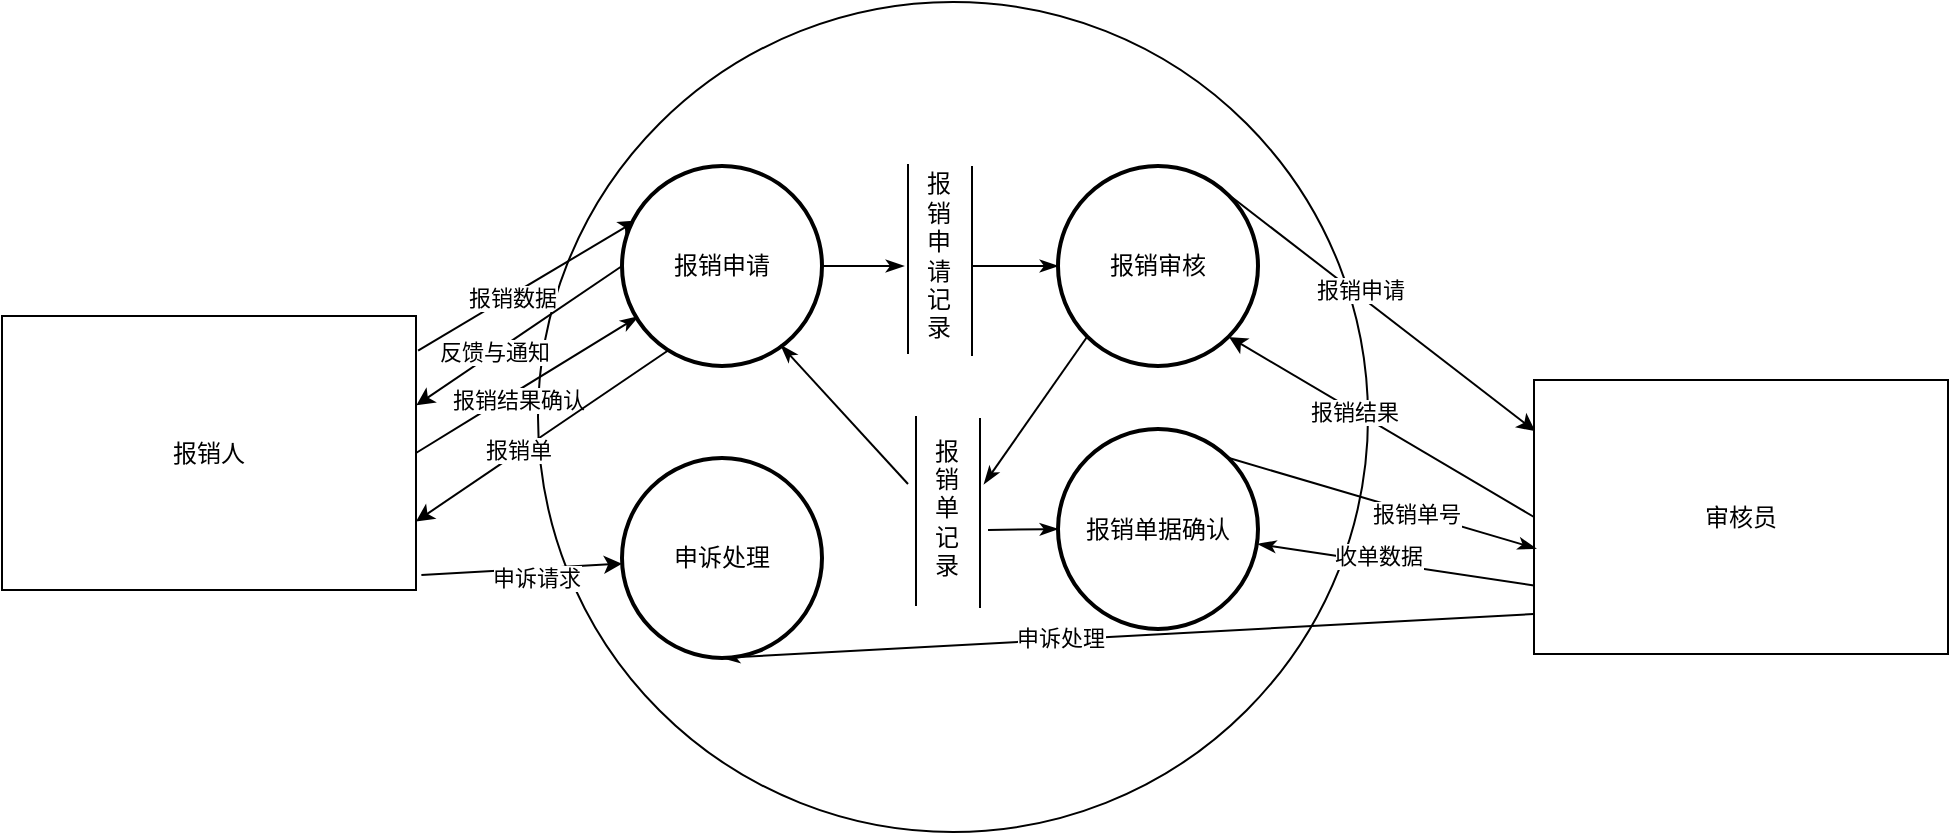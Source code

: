 <mxfile version="13.9.9" type="device"><diagram id="E2iNgUz9JUDjkX2F6IB1" name="第 1 页"><mxGraphModel dx="1024" dy="592" grid="0" gridSize="10" guides="1" tooltips="1" connect="1" arrows="1" fold="1" page="1" pageScale="1" pageWidth="1169" pageHeight="827" math="0" shadow="0"><root><mxCell id="0"/><mxCell id="1" parent="0"/><mxCell id="HJanupWt4bjnlFfHabWF-11" value="" style="ellipse;whiteSpace=wrap;html=1;aspect=fixed;" vertex="1" parent="1"><mxGeometry x="325" y="219" width="415" height="415" as="geometry"/></mxCell><mxCell id="HJanupWt4bjnlFfHabWF-1" style="rounded=0;orthogonalLoop=1;jettySize=auto;html=1;exitX=1.005;exitY=0.126;exitDx=0;exitDy=0;exitPerimeter=0;entryX=0.074;entryY=0.272;entryDx=0;entryDy=0;entryPerimeter=0;" edge="1" parent="1" source="HJanupWt4bjnlFfHabWF-14" target="HJanupWt4bjnlFfHabWF-44"><mxGeometry relative="1" as="geometry"><mxPoint x="191" y="314" as="sourcePoint"/><mxPoint x="285" y="239" as="targetPoint"/></mxGeometry></mxCell><mxCell id="HJanupWt4bjnlFfHabWF-2" value="报销数据" style="edgeLabel;html=1;align=center;verticalAlign=middle;resizable=0;points=[];" vertex="1" connectable="0" parent="HJanupWt4bjnlFfHabWF-1"><mxGeometry x="-0.16" y="-1" relative="1" as="geometry"><mxPoint as="offset"/></mxGeometry></mxCell><mxCell id="HJanupWt4bjnlFfHabWF-3" style="edgeStyle=none;rounded=0;orthogonalLoop=1;jettySize=auto;html=1;exitX=1;exitY=0.5;exitDx=0;exitDy=0;startArrow=none;startFill=0;endArrow=classicThin;endFill=1;entryX=0.082;entryY=0.752;entryDx=0;entryDy=0;entryPerimeter=0;" edge="1" parent="1" source="HJanupWt4bjnlFfHabWF-14" target="HJanupWt4bjnlFfHabWF-44"><mxGeometry relative="1" as="geometry"><mxPoint x="374" y="370" as="targetPoint"/></mxGeometry></mxCell><mxCell id="HJanupWt4bjnlFfHabWF-4" value="报销结果确认" style="edgeLabel;html=1;align=center;verticalAlign=middle;resizable=0;points=[];" vertex="1" connectable="0" parent="HJanupWt4bjnlFfHabWF-3"><mxGeometry x="-0.12" y="-4" relative="1" as="geometry"><mxPoint as="offset"/></mxGeometry></mxCell><mxCell id="HJanupWt4bjnlFfHabWF-5" style="edgeStyle=none;rounded=0;orthogonalLoop=1;jettySize=auto;html=1;entryX=1;entryY=0.75;entryDx=0;entryDy=0;exitX=0.234;exitY=0.92;exitDx=0;exitDy=0;exitPerimeter=0;" edge="1" parent="1" source="HJanupWt4bjnlFfHabWF-44" target="HJanupWt4bjnlFfHabWF-14"><mxGeometry relative="1" as="geometry"><mxPoint x="406" y="450" as="sourcePoint"/></mxGeometry></mxCell><mxCell id="HJanupWt4bjnlFfHabWF-6" value="报销单" style="edgeLabel;html=1;align=center;verticalAlign=middle;resizable=0;points=[];" vertex="1" connectable="0" parent="HJanupWt4bjnlFfHabWF-5"><mxGeometry x="0.187" y="-1" relative="1" as="geometry"><mxPoint as="offset"/></mxGeometry></mxCell><mxCell id="HJanupWt4bjnlFfHabWF-7" style="edgeStyle=none;rounded=0;orthogonalLoop=1;jettySize=auto;html=1;exitX=0.855;exitY=0.145;exitDx=0;exitDy=0;entryX=0.003;entryY=0.187;entryDx=0;entryDy=0;exitPerimeter=0;entryPerimeter=0;" edge="1" parent="1" source="HJanupWt4bjnlFfHabWF-46" target="HJanupWt4bjnlFfHabWF-19"><mxGeometry relative="1" as="geometry"><mxPoint x="717.57" y="372.028" as="sourcePoint"/></mxGeometry></mxCell><mxCell id="HJanupWt4bjnlFfHabWF-8" value="报销申请" style="edgeLabel;html=1;align=center;verticalAlign=middle;resizable=0;points=[];" vertex="1" connectable="0" parent="HJanupWt4bjnlFfHabWF-7"><mxGeometry x="-0.169" y="3" relative="1" as="geometry"><mxPoint as="offset"/></mxGeometry></mxCell><mxCell id="HJanupWt4bjnlFfHabWF-9" style="edgeStyle=none;rounded=0;orthogonalLoop=1;jettySize=auto;html=1;exitX=0.5;exitY=1;exitDx=0;exitDy=0;exitPerimeter=0;entryX=0.01;entryY=0.853;entryDx=0;entryDy=0;entryPerimeter=0;endArrow=none;endFill=0;startArrow=classicThin;startFill=1;" edge="1" parent="1" source="HJanupWt4bjnlFfHabWF-45" target="HJanupWt4bjnlFfHabWF-19"><mxGeometry relative="1" as="geometry"><mxPoint x="712.002" y="461.692" as="sourcePoint"/><mxPoint x="890.77" y="461" as="targetPoint"/></mxGeometry></mxCell><mxCell id="HJanupWt4bjnlFfHabWF-10" value="申诉处理" style="edgeLabel;html=1;align=center;verticalAlign=middle;resizable=0;points=[];" vertex="1" connectable="0" parent="HJanupWt4bjnlFfHabWF-9"><mxGeometry x="-0.17" y="1" relative="1" as="geometry"><mxPoint as="offset"/></mxGeometry></mxCell><mxCell id="HJanupWt4bjnlFfHabWF-12" style="edgeStyle=none;rounded=0;orthogonalLoop=1;jettySize=auto;html=1;exitX=1.013;exitY=0.945;exitDx=0;exitDy=0;exitPerimeter=0;" edge="1" parent="1" source="HJanupWt4bjnlFfHabWF-14" target="HJanupWt4bjnlFfHabWF-45"><mxGeometry relative="1" as="geometry"><mxPoint x="394" y="478" as="targetPoint"/></mxGeometry></mxCell><mxCell id="HJanupWt4bjnlFfHabWF-13" value="申诉请求" style="edgeLabel;html=1;align=center;verticalAlign=middle;resizable=0;points=[];" vertex="1" connectable="0" parent="HJanupWt4bjnlFfHabWF-12"><mxGeometry x="0.12" y="-4" relative="1" as="geometry"><mxPoint as="offset"/></mxGeometry></mxCell><mxCell id="HJanupWt4bjnlFfHabWF-14" value="报销人" style="rounded=0;whiteSpace=wrap;html=1;" vertex="1" parent="1"><mxGeometry x="57" y="376" width="207" height="137" as="geometry"/></mxCell><mxCell id="HJanupWt4bjnlFfHabWF-15" style="edgeStyle=none;rounded=0;orthogonalLoop=1;jettySize=auto;html=1;entryX=1.001;entryY=0.326;entryDx=0;entryDy=0;entryPerimeter=0;exitX=0;exitY=0.5;exitDx=0;exitDy=0;exitPerimeter=0;" edge="1" parent="1" source="HJanupWt4bjnlFfHabWF-44" target="HJanupWt4bjnlFfHabWF-14"><mxGeometry relative="1" as="geometry"><mxPoint x="410" y="392" as="sourcePoint"/><mxPoint x="226" y="227" as="targetPoint"/></mxGeometry></mxCell><mxCell id="HJanupWt4bjnlFfHabWF-16" value="反馈与通知" style="edgeLabel;html=1;align=center;verticalAlign=middle;resizable=0;points=[];" vertex="1" connectable="0" parent="HJanupWt4bjnlFfHabWF-15"><mxGeometry x="0.236" y="-2" relative="1" as="geometry"><mxPoint y="1" as="offset"/></mxGeometry></mxCell><mxCell id="HJanupWt4bjnlFfHabWF-17" style="edgeStyle=none;rounded=0;orthogonalLoop=1;jettySize=auto;html=1;exitX=0;exitY=0.5;exitDx=0;exitDy=0;entryX=0.855;entryY=0.855;entryDx=0;entryDy=0;entryPerimeter=0;" edge="1" parent="1" source="HJanupWt4bjnlFfHabWF-19" target="HJanupWt4bjnlFfHabWF-46"><mxGeometry relative="1" as="geometry"><mxPoint x="725.25" y="413.5" as="targetPoint"/></mxGeometry></mxCell><mxCell id="HJanupWt4bjnlFfHabWF-18" value="报销结果" style="edgeLabel;html=1;align=center;verticalAlign=middle;resizable=0;points=[];" vertex="1" connectable="0" parent="HJanupWt4bjnlFfHabWF-17"><mxGeometry x="0.179" relative="1" as="geometry"><mxPoint as="offset"/></mxGeometry></mxCell><mxCell id="HJanupWt4bjnlFfHabWF-72" style="edgeStyle=none;rounded=0;orthogonalLoop=1;jettySize=auto;html=1;exitX=0;exitY=0.75;exitDx=0;exitDy=0;startArrow=none;startFill=0;endArrow=classicThin;endFill=1;" edge="1" parent="1" source="HJanupWt4bjnlFfHabWF-19" target="HJanupWt4bjnlFfHabWF-47"><mxGeometry relative="1" as="geometry"/></mxCell><mxCell id="HJanupWt4bjnlFfHabWF-74" value="收单数据" style="edgeLabel;html=1;align=center;verticalAlign=middle;resizable=0;points=[];" vertex="1" connectable="0" parent="HJanupWt4bjnlFfHabWF-72"><mxGeometry x="0.146" y="-3" relative="1" as="geometry"><mxPoint as="offset"/></mxGeometry></mxCell><mxCell id="HJanupWt4bjnlFfHabWF-19" value="审核员" style="rounded=0;whiteSpace=wrap;html=1;" vertex="1" parent="1"><mxGeometry x="823" y="408" width="207" height="137" as="geometry"/></mxCell><mxCell id="HJanupWt4bjnlFfHabWF-20" style="edgeStyle=none;rounded=0;orthogonalLoop=1;jettySize=auto;html=1;exitX=0;exitY=0.5;exitDx=0;exitDy=0;startArrow=classicThin;startFill=1;endArrow=none;endFill=0;" edge="1" parent="1"><mxGeometry relative="1" as="geometry"><mxPoint x="289" y="418.5" as="sourcePoint"/><mxPoint x="289" y="418.5" as="targetPoint"/></mxGeometry></mxCell><mxCell id="HJanupWt4bjnlFfHabWF-65" style="rounded=0;orthogonalLoop=1;jettySize=auto;html=1;exitX=1;exitY=0.5;exitDx=0;exitDy=0;exitPerimeter=0;startArrow=none;startFill=0;endArrow=classicThin;endFill=1;" edge="1" parent="1" source="HJanupWt4bjnlFfHabWF-44"><mxGeometry relative="1" as="geometry"><mxPoint x="508" y="351" as="targetPoint"/></mxGeometry></mxCell><mxCell id="HJanupWt4bjnlFfHabWF-44" value="报销申请" style="strokeWidth=2;html=1;shape=mxgraph.flowchart.start_2;whiteSpace=wrap;" vertex="1" parent="1"><mxGeometry x="367" y="301" width="100" height="100" as="geometry"/></mxCell><mxCell id="HJanupWt4bjnlFfHabWF-45" value="申诉处理" style="strokeWidth=2;html=1;shape=mxgraph.flowchart.start_2;whiteSpace=wrap;" vertex="1" parent="1"><mxGeometry x="367" y="447" width="100" height="100" as="geometry"/></mxCell><mxCell id="HJanupWt4bjnlFfHabWF-67" style="edgeStyle=none;rounded=0;orthogonalLoop=1;jettySize=auto;html=1;exitX=0;exitY=0.5;exitDx=0;exitDy=0;exitPerimeter=0;startArrow=classicThin;startFill=1;endArrow=none;endFill=0;" edge="1" parent="1" source="HJanupWt4bjnlFfHabWF-46"><mxGeometry relative="1" as="geometry"><mxPoint x="542.4" y="351" as="targetPoint"/></mxGeometry></mxCell><mxCell id="HJanupWt4bjnlFfHabWF-68" style="edgeStyle=none;rounded=0;orthogonalLoop=1;jettySize=auto;html=1;exitX=0.145;exitY=0.855;exitDx=0;exitDy=0;exitPerimeter=0;startArrow=none;startFill=0;endArrow=classicThin;endFill=1;" edge="1" parent="1" source="HJanupWt4bjnlFfHabWF-46"><mxGeometry relative="1" as="geometry"><mxPoint x="548" y="460" as="targetPoint"/></mxGeometry></mxCell><mxCell id="HJanupWt4bjnlFfHabWF-46" value="报销审核" style="strokeWidth=2;html=1;shape=mxgraph.flowchart.start_2;whiteSpace=wrap;" vertex="1" parent="1"><mxGeometry x="585" y="301" width="100" height="100" as="geometry"/></mxCell><mxCell id="HJanupWt4bjnlFfHabWF-71" style="edgeStyle=none;rounded=0;orthogonalLoop=1;jettySize=auto;html=1;exitX=0.855;exitY=0.145;exitDx=0;exitDy=0;exitPerimeter=0;entryX=0.005;entryY=0.615;entryDx=0;entryDy=0;entryPerimeter=0;startArrow=none;startFill=0;endArrow=classicThin;endFill=1;" edge="1" parent="1" source="HJanupWt4bjnlFfHabWF-47" target="HJanupWt4bjnlFfHabWF-19"><mxGeometry relative="1" as="geometry"/></mxCell><mxCell id="HJanupWt4bjnlFfHabWF-73" value="报销单号" style="edgeLabel;html=1;align=center;verticalAlign=middle;resizable=0;points=[];" vertex="1" connectable="0" parent="HJanupWt4bjnlFfHabWF-71"><mxGeometry x="0.211" relative="1" as="geometry"><mxPoint as="offset"/></mxGeometry></mxCell><mxCell id="HJanupWt4bjnlFfHabWF-47" value="报销单据确认" style="strokeWidth=2;html=1;shape=mxgraph.flowchart.start_2;whiteSpace=wrap;" vertex="1" parent="1"><mxGeometry x="585" y="432.5" width="100" height="100" as="geometry"/></mxCell><mxCell id="HJanupWt4bjnlFfHabWF-58" value="" style="group" vertex="1" connectable="0" parent="1"><mxGeometry x="510" y="300" width="32" height="96" as="geometry"/></mxCell><mxCell id="HJanupWt4bjnlFfHabWF-56" value="报&lt;br&gt;销&lt;br&gt;申&lt;br&gt;请&lt;br&gt;记&lt;br&gt;录" style="text;html=1;align=center;verticalAlign=middle;resizable=0;points=[];autosize=1;" vertex="1" parent="HJanupWt4bjnlFfHabWF-58"><mxGeometry x="4" y="3" width="22" height="86" as="geometry"/></mxCell><mxCell id="HJanupWt4bjnlFfHabWF-52" value="" style="endArrow=none;html=1;" edge="1" parent="HJanupWt4bjnlFfHabWF-58"><mxGeometry x="-47" y="36" width="50" height="50" as="geometry"><mxPoint x="32" y="96" as="sourcePoint"/><mxPoint x="32" y="1" as="targetPoint"/></mxGeometry></mxCell><mxCell id="HJanupWt4bjnlFfHabWF-57" value="" style="endArrow=none;html=1;" edge="1" parent="HJanupWt4bjnlFfHabWF-58"><mxGeometry x="-79" y="35" width="50" height="50" as="geometry"><mxPoint y="95" as="sourcePoint"/><mxPoint as="targetPoint"/></mxGeometry></mxCell><mxCell id="HJanupWt4bjnlFfHabWF-59" value="" style="group" vertex="1" connectable="0" parent="1"><mxGeometry x="514" y="426" width="32" height="96" as="geometry"/></mxCell><mxCell id="HJanupWt4bjnlFfHabWF-60" value="报&lt;br&gt;销&lt;br&gt;单&lt;br&gt;记&lt;br&gt;录" style="text;html=1;align=center;verticalAlign=middle;resizable=0;points=[];autosize=1;" vertex="1" parent="HJanupWt4bjnlFfHabWF-59"><mxGeometry x="4" y="10" width="22" height="72" as="geometry"/></mxCell><mxCell id="HJanupWt4bjnlFfHabWF-61" value="" style="endArrow=none;html=1;" edge="1" parent="HJanupWt4bjnlFfHabWF-59"><mxGeometry x="-47" y="36" width="50" height="50" as="geometry"><mxPoint x="32" y="96" as="sourcePoint"/><mxPoint x="32" y="1" as="targetPoint"/></mxGeometry></mxCell><mxCell id="HJanupWt4bjnlFfHabWF-62" value="" style="endArrow=none;html=1;" edge="1" parent="HJanupWt4bjnlFfHabWF-59"><mxGeometry x="-79" y="35" width="50" height="50" as="geometry"><mxPoint y="95" as="sourcePoint"/><mxPoint as="targetPoint"/></mxGeometry></mxCell><mxCell id="HJanupWt4bjnlFfHabWF-69" style="edgeStyle=none;rounded=0;orthogonalLoop=1;jettySize=auto;html=1;startArrow=none;startFill=0;endArrow=classicThin;endFill=1;entryX=0.794;entryY=0.896;entryDx=0;entryDy=0;entryPerimeter=0;" edge="1" parent="1" target="HJanupWt4bjnlFfHabWF-44"><mxGeometry relative="1" as="geometry"><mxPoint x="510" y="460" as="sourcePoint"/></mxGeometry></mxCell><mxCell id="HJanupWt4bjnlFfHabWF-70" style="edgeStyle=none;rounded=0;orthogonalLoop=1;jettySize=auto;html=1;entryX=0;entryY=0.5;entryDx=0;entryDy=0;entryPerimeter=0;startArrow=none;startFill=0;endArrow=classicThin;endFill=1;" edge="1" parent="1" target="HJanupWt4bjnlFfHabWF-47"><mxGeometry relative="1" as="geometry"><mxPoint x="550" y="483" as="sourcePoint"/></mxGeometry></mxCell></root></mxGraphModel></diagram></mxfile>